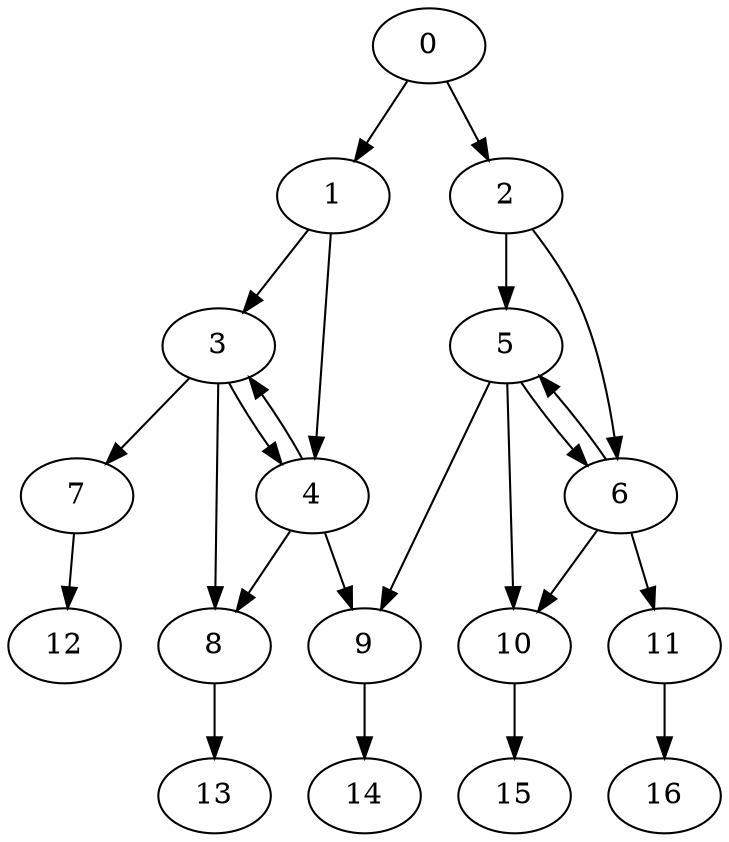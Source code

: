 digraph G {
0 -> 1
0 -> 2
1 -> 3
1 -> 4
2 -> 5
2 -> 6
3 -> 7
3 -> 8
4 -> 8
4 -> 9
5 -> 9
5 -> 10
6 -> 10
6 -> 11
7 -> 12
8 -> 13
9 -> 14
10 -> 15
11 -> 16
3 -> 4
4 -> 3
5 -> 6
6 -> 5
}
